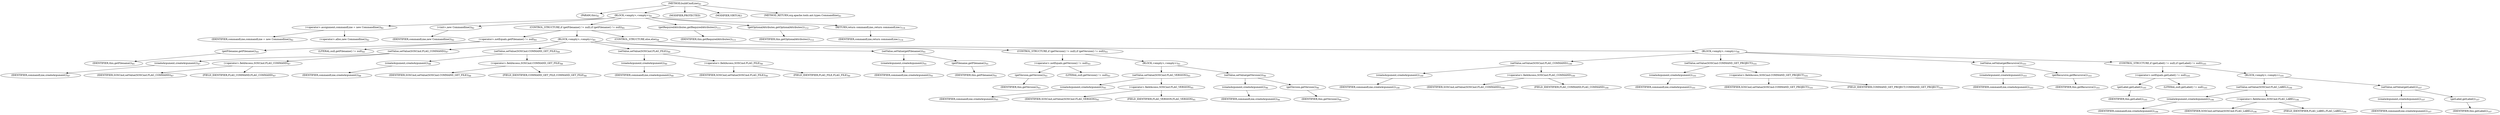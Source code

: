 digraph "buildCmdLine" {  
"61" [label = <(METHOD,buildCmdLine)<SUB>81</SUB>> ]
"4" [label = <(PARAM,this)<SUB>81</SUB>> ]
"62" [label = <(BLOCK,&lt;empty&gt;,&lt;empty&gt;)<SUB>81</SUB>> ]
"63" [label = <(&lt;operator&gt;.assignment,commandLine = new Commandline())<SUB>82</SUB>> ]
"64" [label = <(IDENTIFIER,commandLine,commandLine = new Commandline())<SUB>82</SUB>> ]
"65" [label = <(&lt;operator&gt;.alloc,new Commandline())<SUB>82</SUB>> ]
"66" [label = <(&lt;init&gt;,new Commandline())<SUB>82</SUB>> ]
"67" [label = <(IDENTIFIER,commandLine,new Commandline())<SUB>82</SUB>> ]
"68" [label = <(CONTROL_STRUCTURE,if (getFilename() != null),if (getFilename() != null))<SUB>85</SUB>> ]
"69" [label = <(&lt;operator&gt;.notEquals,getFilename() != null)<SUB>85</SUB>> ]
"70" [label = <(getFilename,getFilename())<SUB>85</SUB>> ]
"3" [label = <(IDENTIFIER,this,getFilename())<SUB>85</SUB>> ]
"71" [label = <(LITERAL,null,getFilename() != null)<SUB>85</SUB>> ]
"72" [label = <(BLOCK,&lt;empty&gt;,&lt;empty&gt;)<SUB>85</SUB>> ]
"73" [label = <(setValue,setValue(SOSCmd.FLAG_COMMAND))<SUB>87</SUB>> ]
"74" [label = <(createArgument,createArgument())<SUB>87</SUB>> ]
"75" [label = <(IDENTIFIER,commandLine,createArgument())<SUB>87</SUB>> ]
"76" [label = <(&lt;operator&gt;.fieldAccess,SOSCmd.FLAG_COMMAND)<SUB>87</SUB>> ]
"77" [label = <(IDENTIFIER,SOSCmd,setValue(SOSCmd.FLAG_COMMAND))<SUB>87</SUB>> ]
"78" [label = <(FIELD_IDENTIFIER,FLAG_COMMAND,FLAG_COMMAND)<SUB>87</SUB>> ]
"79" [label = <(setValue,setValue(SOSCmd.COMMAND_GET_FILE))<SUB>88</SUB>> ]
"80" [label = <(createArgument,createArgument())<SUB>88</SUB>> ]
"81" [label = <(IDENTIFIER,commandLine,createArgument())<SUB>88</SUB>> ]
"82" [label = <(&lt;operator&gt;.fieldAccess,SOSCmd.COMMAND_GET_FILE)<SUB>88</SUB>> ]
"83" [label = <(IDENTIFIER,SOSCmd,setValue(SOSCmd.COMMAND_GET_FILE))<SUB>88</SUB>> ]
"84" [label = <(FIELD_IDENTIFIER,COMMAND_GET_FILE,COMMAND_GET_FILE)<SUB>88</SUB>> ]
"85" [label = <(setValue,setValue(SOSCmd.FLAG_FILE))<SUB>90</SUB>> ]
"86" [label = <(createArgument,createArgument())<SUB>90</SUB>> ]
"87" [label = <(IDENTIFIER,commandLine,createArgument())<SUB>90</SUB>> ]
"88" [label = <(&lt;operator&gt;.fieldAccess,SOSCmd.FLAG_FILE)<SUB>90</SUB>> ]
"89" [label = <(IDENTIFIER,SOSCmd,setValue(SOSCmd.FLAG_FILE))<SUB>90</SUB>> ]
"90" [label = <(FIELD_IDENTIFIER,FLAG_FILE,FLAG_FILE)<SUB>90</SUB>> ]
"91" [label = <(setValue,setValue(getFilename()))<SUB>91</SUB>> ]
"92" [label = <(createArgument,createArgument())<SUB>91</SUB>> ]
"93" [label = <(IDENTIFIER,commandLine,createArgument())<SUB>91</SUB>> ]
"94" [label = <(getFilename,getFilename())<SUB>91</SUB>> ]
"5" [label = <(IDENTIFIER,this,getFilename())<SUB>91</SUB>> ]
"95" [label = <(CONTROL_STRUCTURE,if (getVersion() != null),if (getVersion() != null))<SUB>93</SUB>> ]
"96" [label = <(&lt;operator&gt;.notEquals,getVersion() != null)<SUB>93</SUB>> ]
"97" [label = <(getVersion,getVersion())<SUB>93</SUB>> ]
"6" [label = <(IDENTIFIER,this,getVersion())<SUB>93</SUB>> ]
"98" [label = <(LITERAL,null,getVersion() != null)<SUB>93</SUB>> ]
"99" [label = <(BLOCK,&lt;empty&gt;,&lt;empty&gt;)<SUB>93</SUB>> ]
"100" [label = <(setValue,setValue(SOSCmd.FLAG_VERSION))<SUB>95</SUB>> ]
"101" [label = <(createArgument,createArgument())<SUB>95</SUB>> ]
"102" [label = <(IDENTIFIER,commandLine,createArgument())<SUB>95</SUB>> ]
"103" [label = <(&lt;operator&gt;.fieldAccess,SOSCmd.FLAG_VERSION)<SUB>95</SUB>> ]
"104" [label = <(IDENTIFIER,SOSCmd,setValue(SOSCmd.FLAG_VERSION))<SUB>95</SUB>> ]
"105" [label = <(FIELD_IDENTIFIER,FLAG_VERSION,FLAG_VERSION)<SUB>95</SUB>> ]
"106" [label = <(setValue,setValue(getVersion()))<SUB>96</SUB>> ]
"107" [label = <(createArgument,createArgument())<SUB>96</SUB>> ]
"108" [label = <(IDENTIFIER,commandLine,createArgument())<SUB>96</SUB>> ]
"109" [label = <(getVersion,getVersion())<SUB>96</SUB>> ]
"7" [label = <(IDENTIFIER,this,getVersion())<SUB>96</SUB>> ]
"110" [label = <(CONTROL_STRUCTURE,else,else)<SUB>98</SUB>> ]
"111" [label = <(BLOCK,&lt;empty&gt;,&lt;empty&gt;)<SUB>98</SUB>> ]
"112" [label = <(setValue,setValue(SOSCmd.FLAG_COMMAND))<SUB>100</SUB>> ]
"113" [label = <(createArgument,createArgument())<SUB>100</SUB>> ]
"114" [label = <(IDENTIFIER,commandLine,createArgument())<SUB>100</SUB>> ]
"115" [label = <(&lt;operator&gt;.fieldAccess,SOSCmd.FLAG_COMMAND)<SUB>100</SUB>> ]
"116" [label = <(IDENTIFIER,SOSCmd,setValue(SOSCmd.FLAG_COMMAND))<SUB>100</SUB>> ]
"117" [label = <(FIELD_IDENTIFIER,FLAG_COMMAND,FLAG_COMMAND)<SUB>100</SUB>> ]
"118" [label = <(setValue,setValue(SOSCmd.COMMAND_GET_PROJECT))<SUB>101</SUB>> ]
"119" [label = <(createArgument,createArgument())<SUB>101</SUB>> ]
"120" [label = <(IDENTIFIER,commandLine,createArgument())<SUB>101</SUB>> ]
"121" [label = <(&lt;operator&gt;.fieldAccess,SOSCmd.COMMAND_GET_PROJECT)<SUB>101</SUB>> ]
"122" [label = <(IDENTIFIER,SOSCmd,setValue(SOSCmd.COMMAND_GET_PROJECT))<SUB>101</SUB>> ]
"123" [label = <(FIELD_IDENTIFIER,COMMAND_GET_PROJECT,COMMAND_GET_PROJECT)<SUB>101</SUB>> ]
"124" [label = <(setValue,setValue(getRecursive()))<SUB>103</SUB>> ]
"125" [label = <(createArgument,createArgument())<SUB>103</SUB>> ]
"126" [label = <(IDENTIFIER,commandLine,createArgument())<SUB>103</SUB>> ]
"127" [label = <(getRecursive,getRecursive())<SUB>103</SUB>> ]
"8" [label = <(IDENTIFIER,this,getRecursive())<SUB>103</SUB>> ]
"128" [label = <(CONTROL_STRUCTURE,if (getLabel() != null),if (getLabel() != null))<SUB>105</SUB>> ]
"129" [label = <(&lt;operator&gt;.notEquals,getLabel() != null)<SUB>105</SUB>> ]
"130" [label = <(getLabel,getLabel())<SUB>105</SUB>> ]
"9" [label = <(IDENTIFIER,this,getLabel())<SUB>105</SUB>> ]
"131" [label = <(LITERAL,null,getLabel() != null)<SUB>105</SUB>> ]
"132" [label = <(BLOCK,&lt;empty&gt;,&lt;empty&gt;)<SUB>105</SUB>> ]
"133" [label = <(setValue,setValue(SOSCmd.FLAG_LABEL))<SUB>106</SUB>> ]
"134" [label = <(createArgument,createArgument())<SUB>106</SUB>> ]
"135" [label = <(IDENTIFIER,commandLine,createArgument())<SUB>106</SUB>> ]
"136" [label = <(&lt;operator&gt;.fieldAccess,SOSCmd.FLAG_LABEL)<SUB>106</SUB>> ]
"137" [label = <(IDENTIFIER,SOSCmd,setValue(SOSCmd.FLAG_LABEL))<SUB>106</SUB>> ]
"138" [label = <(FIELD_IDENTIFIER,FLAG_LABEL,FLAG_LABEL)<SUB>106</SUB>> ]
"139" [label = <(setValue,setValue(getLabel()))<SUB>107</SUB>> ]
"140" [label = <(createArgument,createArgument())<SUB>107</SUB>> ]
"141" [label = <(IDENTIFIER,commandLine,createArgument())<SUB>107</SUB>> ]
"142" [label = <(getLabel,getLabel())<SUB>107</SUB>> ]
"10" [label = <(IDENTIFIER,this,getLabel())<SUB>107</SUB>> ]
"143" [label = <(getRequiredAttributes,getRequiredAttributes())<SUB>111</SUB>> ]
"11" [label = <(IDENTIFIER,this,getRequiredAttributes())<SUB>111</SUB>> ]
"144" [label = <(getOptionalAttributes,getOptionalAttributes())<SUB>112</SUB>> ]
"12" [label = <(IDENTIFIER,this,getOptionalAttributes())<SUB>112</SUB>> ]
"145" [label = <(RETURN,return commandLine;,return commandLine;)<SUB>114</SUB>> ]
"146" [label = <(IDENTIFIER,commandLine,return commandLine;)<SUB>114</SUB>> ]
"147" [label = <(MODIFIER,PROTECTED)> ]
"148" [label = <(MODIFIER,VIRTUAL)> ]
"149" [label = <(METHOD_RETURN,org.apache.tools.ant.types.Commandline)<SUB>81</SUB>> ]
  "61" -> "4" 
  "61" -> "62" 
  "61" -> "147" 
  "61" -> "148" 
  "61" -> "149" 
  "62" -> "63" 
  "62" -> "66" 
  "62" -> "68" 
  "62" -> "143" 
  "62" -> "144" 
  "62" -> "145" 
  "63" -> "64" 
  "63" -> "65" 
  "66" -> "67" 
  "68" -> "69" 
  "68" -> "72" 
  "68" -> "110" 
  "69" -> "70" 
  "69" -> "71" 
  "70" -> "3" 
  "72" -> "73" 
  "72" -> "79" 
  "72" -> "85" 
  "72" -> "91" 
  "72" -> "95" 
  "73" -> "74" 
  "73" -> "76" 
  "74" -> "75" 
  "76" -> "77" 
  "76" -> "78" 
  "79" -> "80" 
  "79" -> "82" 
  "80" -> "81" 
  "82" -> "83" 
  "82" -> "84" 
  "85" -> "86" 
  "85" -> "88" 
  "86" -> "87" 
  "88" -> "89" 
  "88" -> "90" 
  "91" -> "92" 
  "91" -> "94" 
  "92" -> "93" 
  "94" -> "5" 
  "95" -> "96" 
  "95" -> "99" 
  "96" -> "97" 
  "96" -> "98" 
  "97" -> "6" 
  "99" -> "100" 
  "99" -> "106" 
  "100" -> "101" 
  "100" -> "103" 
  "101" -> "102" 
  "103" -> "104" 
  "103" -> "105" 
  "106" -> "107" 
  "106" -> "109" 
  "107" -> "108" 
  "109" -> "7" 
  "110" -> "111" 
  "111" -> "112" 
  "111" -> "118" 
  "111" -> "124" 
  "111" -> "128" 
  "112" -> "113" 
  "112" -> "115" 
  "113" -> "114" 
  "115" -> "116" 
  "115" -> "117" 
  "118" -> "119" 
  "118" -> "121" 
  "119" -> "120" 
  "121" -> "122" 
  "121" -> "123" 
  "124" -> "125" 
  "124" -> "127" 
  "125" -> "126" 
  "127" -> "8" 
  "128" -> "129" 
  "128" -> "132" 
  "129" -> "130" 
  "129" -> "131" 
  "130" -> "9" 
  "132" -> "133" 
  "132" -> "139" 
  "133" -> "134" 
  "133" -> "136" 
  "134" -> "135" 
  "136" -> "137" 
  "136" -> "138" 
  "139" -> "140" 
  "139" -> "142" 
  "140" -> "141" 
  "142" -> "10" 
  "143" -> "11" 
  "144" -> "12" 
  "145" -> "146" 
}
